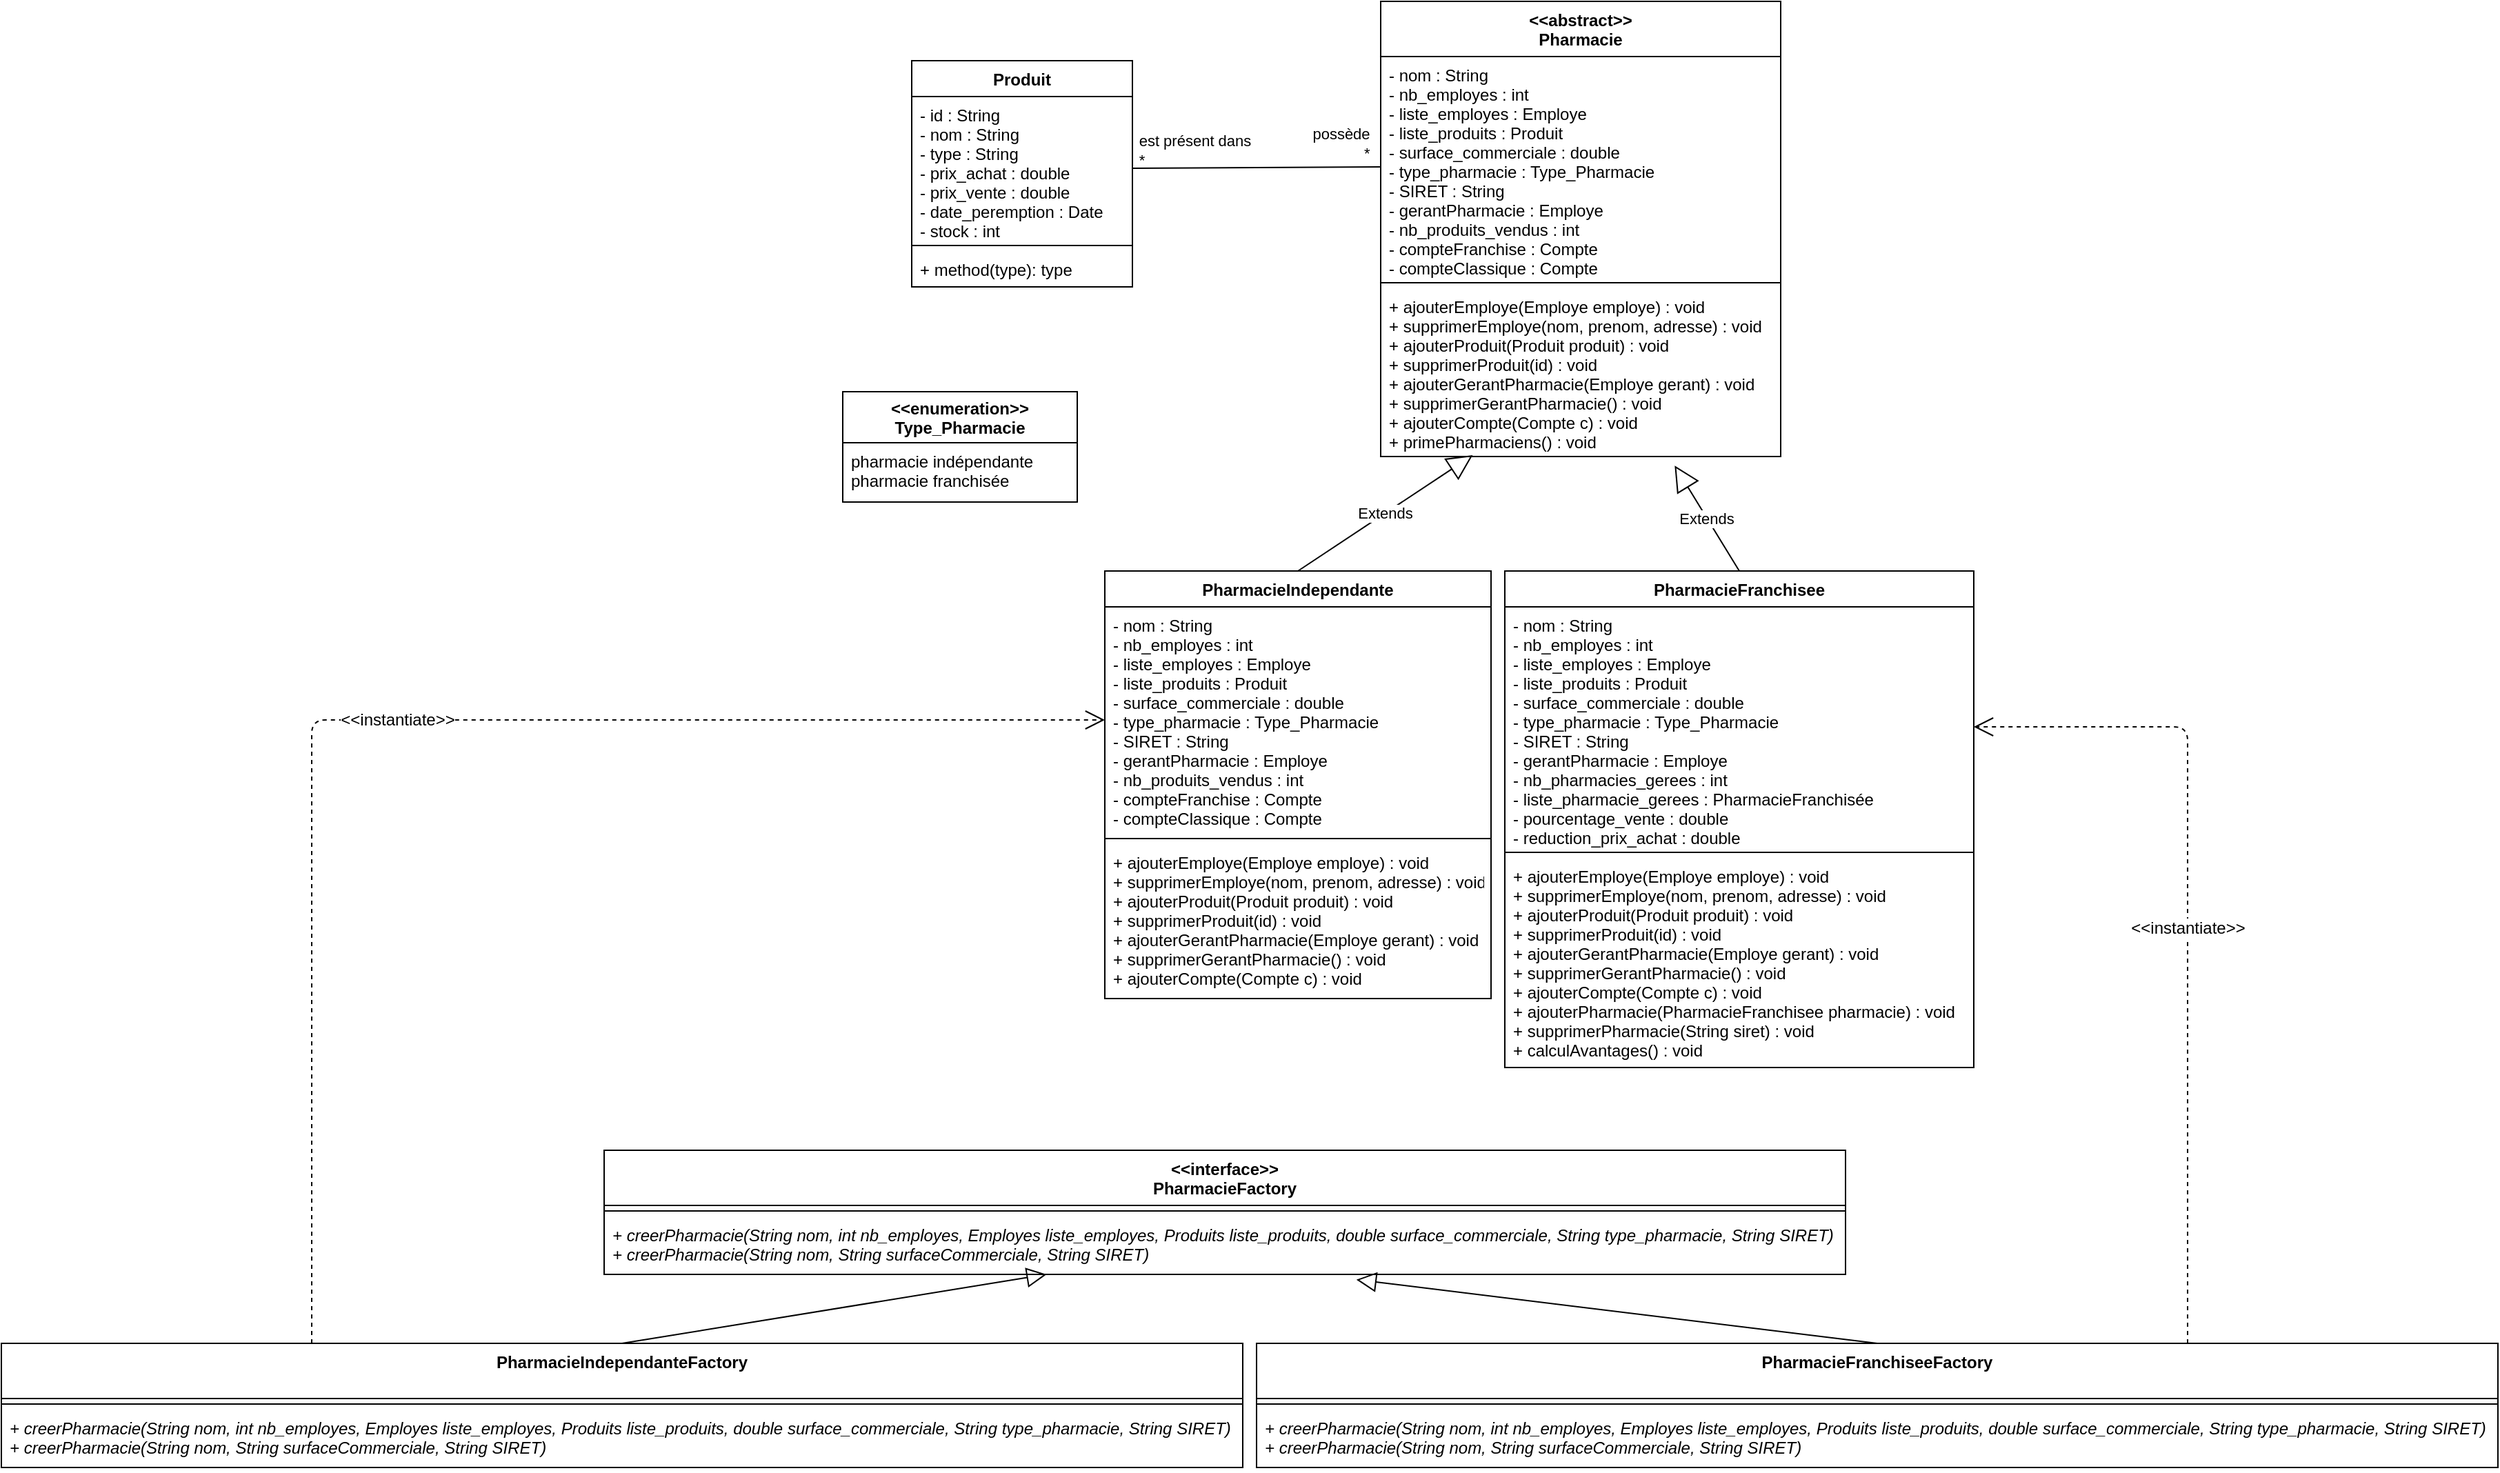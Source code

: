 <mxfile version="13.10.8" type="device"><diagram id="C5RBs43oDa-KdzZeNtuy" name="Page-1"><mxGraphModel dx="2048" dy="682" grid="1" gridSize="10" guides="1" tooltips="1" connect="1" arrows="1" fold="1" page="1" pageScale="1" pageWidth="827" pageHeight="1169" math="0" shadow="0"><root><mxCell id="WIyWlLk6GJQsqaUBKTNV-0"/><mxCell id="WIyWlLk6GJQsqaUBKTNV-1" parent="WIyWlLk6GJQsqaUBKTNV-0"/><mxCell id="57h0DIONwAjRcnTA6J1A-1" value="Produit" style="swimlane;fontStyle=1;align=center;verticalAlign=top;childLayout=stackLayout;horizontal=1;startSize=26;horizontalStack=0;resizeParent=1;resizeParentMax=0;resizeLast=0;collapsible=1;marginBottom=0;" parent="WIyWlLk6GJQsqaUBKTNV-1" vertex="1"><mxGeometry x="160" y="70" width="160" height="164" as="geometry"/></mxCell><mxCell id="57h0DIONwAjRcnTA6J1A-2" value="- id : String&#10;- nom : String&#10;- type : String&#10;- prix_achat : double&#10;- prix_vente : double&#10;- date_peremption : Date&#10;- stock : int" style="text;strokeColor=none;fillColor=none;align=left;verticalAlign=top;spacingLeft=4;spacingRight=4;overflow=hidden;rotatable=0;points=[[0,0.5],[1,0.5]];portConstraint=eastwest;" parent="57h0DIONwAjRcnTA6J1A-1" vertex="1"><mxGeometry y="26" width="160" height="104" as="geometry"/></mxCell><mxCell id="57h0DIONwAjRcnTA6J1A-3" value="" style="line;strokeWidth=1;fillColor=none;align=left;verticalAlign=middle;spacingTop=-1;spacingLeft=3;spacingRight=3;rotatable=0;labelPosition=right;points=[];portConstraint=eastwest;" parent="57h0DIONwAjRcnTA6J1A-1" vertex="1"><mxGeometry y="130" width="160" height="8" as="geometry"/></mxCell><mxCell id="57h0DIONwAjRcnTA6J1A-4" value="+ method(type): type" style="text;strokeColor=none;fillColor=none;align=left;verticalAlign=top;spacingLeft=4;spacingRight=4;overflow=hidden;rotatable=0;points=[[0,0.5],[1,0.5]];portConstraint=eastwest;" parent="57h0DIONwAjRcnTA6J1A-1" vertex="1"><mxGeometry y="138" width="160" height="26" as="geometry"/></mxCell><mxCell id="57h0DIONwAjRcnTA6J1A-5" value="&lt;&lt;abstract&gt;&gt;&#10;Pharmacie" style="swimlane;fontStyle=1;align=center;verticalAlign=top;childLayout=stackLayout;horizontal=1;startSize=40;horizontalStack=0;resizeParent=1;resizeParentMax=0;resizeLast=0;collapsible=1;marginBottom=0;" parent="WIyWlLk6GJQsqaUBKTNV-1" vertex="1"><mxGeometry x="500" y="27" width="290" height="330" as="geometry"/></mxCell><mxCell id="57h0DIONwAjRcnTA6J1A-6" value="- nom : String&#10;- nb_employes : int&#10;- liste_employes : Employe&#10;- liste_produits : Produit&#10;- surface_commerciale : double&#10;- type_pharmacie : Type_Pharmacie&#10;- SIRET : String&#10;- gerantPharmacie : Employe&#10;- nb_produits_vendus : int&#10;- compteFranchise : Compte&#10;- compteClassique : Compte" style="text;strokeColor=none;fillColor=none;align=left;verticalAlign=top;spacingLeft=4;spacingRight=4;overflow=hidden;rotatable=0;points=[[0,0.5],[1,0.5]];portConstraint=eastwest;" parent="57h0DIONwAjRcnTA6J1A-5" vertex="1"><mxGeometry y="40" width="290" height="160" as="geometry"/></mxCell><mxCell id="57h0DIONwAjRcnTA6J1A-7" value="" style="line;strokeWidth=1;fillColor=none;align=left;verticalAlign=middle;spacingTop=-1;spacingLeft=3;spacingRight=3;rotatable=0;labelPosition=right;points=[];portConstraint=eastwest;" parent="57h0DIONwAjRcnTA6J1A-5" vertex="1"><mxGeometry y="200" width="290" height="8" as="geometry"/></mxCell><mxCell id="57h0DIONwAjRcnTA6J1A-8" value="+ ajouterEmploye(Employe employe) : void&#10;+ supprimerEmploye(nom, prenom, adresse) : void&#10;+ ajouterProduit(Produit produit) : void&#10;+ supprimerProduit(id) : void&#10;+ ajouterGerantPharmacie(Employe gerant) : void&#10;+ supprimerGerantPharmacie() : void&#10;+ ajouterCompte(Compte c) : void&#10;+ primePharmaciens() : void" style="text;strokeColor=none;fillColor=none;align=left;verticalAlign=top;spacingLeft=4;spacingRight=4;overflow=hidden;rotatable=0;points=[[0,0.5],[1,0.5]];portConstraint=eastwest;" parent="57h0DIONwAjRcnTA6J1A-5" vertex="1"><mxGeometry y="208" width="290" height="122" as="geometry"/></mxCell><mxCell id="57h0DIONwAjRcnTA6J1A-9" value="PharmacieIndependante" style="swimlane;fontStyle=1;align=center;verticalAlign=top;childLayout=stackLayout;horizontal=1;startSize=26;horizontalStack=0;resizeParent=1;resizeParentMax=0;resizeLast=0;collapsible=1;marginBottom=0;" parent="WIyWlLk6GJQsqaUBKTNV-1" vertex="1"><mxGeometry x="300" y="440" width="280" height="310" as="geometry"/></mxCell><mxCell id="57h0DIONwAjRcnTA6J1A-10" value="- nom : String&#10;- nb_employes : int&#10;- liste_employes : Employe&#10;- liste_produits : Produit&#10;- surface_commerciale : double&#10;- type_pharmacie : Type_Pharmacie&#10;- SIRET : String&#10;- gerantPharmacie : Employe&#10;- nb_produits_vendus : int&#10;- compteFranchise : Compte&#10;- compteClassique : Compte" style="text;strokeColor=none;fillColor=none;align=left;verticalAlign=top;spacingLeft=4;spacingRight=4;overflow=hidden;rotatable=0;points=[[0,0.5],[1,0.5]];portConstraint=eastwest;" parent="57h0DIONwAjRcnTA6J1A-9" vertex="1"><mxGeometry y="26" width="280" height="164" as="geometry"/></mxCell><mxCell id="57h0DIONwAjRcnTA6J1A-11" value="" style="line;strokeWidth=1;fillColor=none;align=left;verticalAlign=middle;spacingTop=-1;spacingLeft=3;spacingRight=3;rotatable=0;labelPosition=right;points=[];portConstraint=eastwest;" parent="57h0DIONwAjRcnTA6J1A-9" vertex="1"><mxGeometry y="190" width="280" height="8" as="geometry"/></mxCell><mxCell id="57h0DIONwAjRcnTA6J1A-12" value="+ ajouterEmploye(Employe employe) : void&#10;+ supprimerEmploye(nom, prenom, adresse) : void&#10;+ ajouterProduit(Produit produit) : void&#10;+ supprimerProduit(id) : void&#10;+ ajouterGerantPharmacie(Employe gerant) : void&#10;+ supprimerGerantPharmacie() : void&#10;+ ajouterCompte(Compte c) : void" style="text;strokeColor=none;fillColor=none;align=left;verticalAlign=top;spacingLeft=4;spacingRight=4;overflow=hidden;rotatable=0;points=[[0,0.5],[1,0.5]];portConstraint=eastwest;" parent="57h0DIONwAjRcnTA6J1A-9" vertex="1"><mxGeometry y="198" width="280" height="112" as="geometry"/></mxCell><mxCell id="57h0DIONwAjRcnTA6J1A-13" value="PharmacieFranchisee" style="swimlane;fontStyle=1;align=center;verticalAlign=top;childLayout=stackLayout;horizontal=1;startSize=26;horizontalStack=0;resizeParent=1;resizeParentMax=0;resizeLast=0;collapsible=1;marginBottom=0;" parent="WIyWlLk6GJQsqaUBKTNV-1" vertex="1"><mxGeometry x="590" y="440" width="340" height="360" as="geometry"/></mxCell><mxCell id="57h0DIONwAjRcnTA6J1A-14" value="- nom : String&#10;- nb_employes : int&#10;- liste_employes : Employe&#10;- liste_produits : Produit&#10;- surface_commerciale : double&#10;- type_pharmacie : Type_Pharmacie&#10;- SIRET : String&#10;- gerantPharmacie : Employe&#10;- nb_pharmacies_gerees : int&#10;- liste_pharmacie_gerees : PharmacieFranchisée&#10;- pourcentage_vente : double&#10;- reduction_prix_achat : double&#10;" style="text;strokeColor=none;fillColor=none;align=left;verticalAlign=top;spacingLeft=4;spacingRight=4;overflow=hidden;rotatable=0;points=[[0,0.5],[1,0.5]];portConstraint=eastwest;" parent="57h0DIONwAjRcnTA6J1A-13" vertex="1"><mxGeometry y="26" width="340" height="174" as="geometry"/></mxCell><mxCell id="57h0DIONwAjRcnTA6J1A-15" value="" style="line;strokeWidth=1;fillColor=none;align=left;verticalAlign=middle;spacingTop=-1;spacingLeft=3;spacingRight=3;rotatable=0;labelPosition=right;points=[];portConstraint=eastwest;" parent="57h0DIONwAjRcnTA6J1A-13" vertex="1"><mxGeometry y="200" width="340" height="8" as="geometry"/></mxCell><mxCell id="57h0DIONwAjRcnTA6J1A-16" value="+ ajouterEmploye(Employe employe) : void&#10;+ supprimerEmploye(nom, prenom, adresse) : void&#10;+ ajouterProduit(Produit produit) : void&#10;+ supprimerProduit(id) : void&#10;+ ajouterGerantPharmacie(Employe gerant) : void&#10;+ supprimerGerantPharmacie() : void&#10;+ ajouterCompte(Compte c) : void&#10;+ ajouterPharmacie(PharmacieFranchisee pharmacie) : void&#10;+ supprimerPharmacie(String siret) : void&#10;+ calculAvantages() : void" style="text;strokeColor=none;fillColor=none;align=left;verticalAlign=top;spacingLeft=4;spacingRight=4;overflow=hidden;rotatable=0;points=[[0,0.5],[1,0.5]];portConstraint=eastwest;" parent="57h0DIONwAjRcnTA6J1A-13" vertex="1"><mxGeometry y="208" width="340" height="152" as="geometry"/></mxCell><mxCell id="57h0DIONwAjRcnTA6J1A-35" value="Extends" style="endArrow=block;endSize=16;endFill=0;html=1;exitX=0.5;exitY=0;exitDx=0;exitDy=0;entryX=0.23;entryY=0.992;entryDx=0;entryDy=0;entryPerimeter=0;" parent="WIyWlLk6GJQsqaUBKTNV-1" source="57h0DIONwAjRcnTA6J1A-9" target="57h0DIONwAjRcnTA6J1A-8" edge="1"><mxGeometry width="160" relative="1" as="geometry"><mxPoint x="354" y="610" as="sourcePoint"/><mxPoint x="127.6" y="640.598" as="targetPoint"/></mxGeometry></mxCell><mxCell id="57h0DIONwAjRcnTA6J1A-36" value="Extends" style="endArrow=block;endSize=16;endFill=0;html=1;exitX=0.5;exitY=0;exitDx=0;exitDy=0;entryX=0.735;entryY=1.054;entryDx=0;entryDy=0;entryPerimeter=0;" parent="WIyWlLk6GJQsqaUBKTNV-1" source="57h0DIONwAjRcnTA6J1A-13" target="57h0DIONwAjRcnTA6J1A-8" edge="1"><mxGeometry width="160" relative="1" as="geometry"><mxPoint x="364" y="620" as="sourcePoint"/><mxPoint x="137.6" y="650.598" as="targetPoint"/></mxGeometry></mxCell><mxCell id="57h0DIONwAjRcnTA6J1A-49" value="&lt;&lt;enumeration&gt;&gt;&#10;Type_Pharmacie" style="swimlane;fontStyle=1;childLayout=stackLayout;horizontal=1;startSize=37;fillColor=none;horizontalStack=0;resizeParent=1;resizeParentMax=0;resizeLast=0;collapsible=1;marginBottom=0;" parent="WIyWlLk6GJQsqaUBKTNV-1" vertex="1"><mxGeometry x="110" y="310" width="170" height="80" as="geometry"/></mxCell><mxCell id="57h0DIONwAjRcnTA6J1A-50" value="pharmacie indépendante&#10;pharmacie franchisée" style="text;strokeColor=none;fillColor=none;align=left;verticalAlign=top;spacingLeft=4;spacingRight=4;overflow=hidden;rotatable=0;points=[[0,0.5],[1,0.5]];portConstraint=eastwest;" parent="57h0DIONwAjRcnTA6J1A-49" vertex="1"><mxGeometry y="37" width="170" height="43" as="geometry"/></mxCell><mxCell id="k_t0KSimlP1pCgttoNiv-0" value="&lt;&lt;interface&gt;&gt;&#10;PharmacieFactory" style="swimlane;fontStyle=1;align=center;verticalAlign=top;childLayout=stackLayout;horizontal=1;startSize=40;horizontalStack=0;resizeParent=1;resizeParentMax=0;resizeLast=0;collapsible=1;marginBottom=0;fontSize=12;" parent="WIyWlLk6GJQsqaUBKTNV-1" vertex="1"><mxGeometry x="-63" y="860" width="900" height="90" as="geometry"/></mxCell><mxCell id="k_t0KSimlP1pCgttoNiv-1" value="" style="line;strokeWidth=1;fillColor=none;align=left;verticalAlign=middle;spacingTop=-1;spacingLeft=3;spacingRight=3;rotatable=0;labelPosition=right;points=[];portConstraint=eastwest;" parent="k_t0KSimlP1pCgttoNiv-0" vertex="1"><mxGeometry y="40" width="900" height="8" as="geometry"/></mxCell><mxCell id="k_t0KSimlP1pCgttoNiv-2" value="+ creerPharmacie(String nom, int nb_employes, Employes liste_employes, Produits liste_produits, double surface_commerciale, String type_pharmacie, String SIRET)&#10;+ creerPharmacie(String nom, String surfaceCommerciale, String SIRET)" style="text;strokeColor=none;fillColor=none;align=left;verticalAlign=top;spacingLeft=4;spacingRight=4;overflow=hidden;rotatable=0;points=[[0,0.5],[1,0.5]];portConstraint=eastwest;fontStyle=2" parent="k_t0KSimlP1pCgttoNiv-0" vertex="1"><mxGeometry y="48" width="900" height="42" as="geometry"/></mxCell><mxCell id="k_t0KSimlP1pCgttoNiv-6" value="PharmacieIndependanteFactory" style="swimlane;fontStyle=1;align=center;verticalAlign=top;childLayout=stackLayout;horizontal=1;startSize=40;horizontalStack=0;resizeParent=1;resizeParentMax=0;resizeLast=0;collapsible=1;marginBottom=0;fontSize=12;" parent="WIyWlLk6GJQsqaUBKTNV-1" vertex="1"><mxGeometry x="-500" y="1000" width="900" height="90" as="geometry"/></mxCell><mxCell id="k_t0KSimlP1pCgttoNiv-7" value="" style="line;strokeWidth=1;fillColor=none;align=left;verticalAlign=middle;spacingTop=-1;spacingLeft=3;spacingRight=3;rotatable=0;labelPosition=right;points=[];portConstraint=eastwest;" parent="k_t0KSimlP1pCgttoNiv-6" vertex="1"><mxGeometry y="40" width="900" height="8" as="geometry"/></mxCell><mxCell id="k_t0KSimlP1pCgttoNiv-8" value="+ creerPharmacie(String nom, int nb_employes, Employes liste_employes, Produits liste_produits, double surface_commerciale, String type_pharmacie, String SIRET)&#10;+ creerPharmacie(String nom, String surfaceCommerciale, String SIRET)" style="text;strokeColor=none;fillColor=none;align=left;verticalAlign=top;spacingLeft=4;spacingRight=4;overflow=hidden;rotatable=0;points=[[0,0.5],[1,0.5]];portConstraint=eastwest;fontStyle=2" parent="k_t0KSimlP1pCgttoNiv-6" vertex="1"><mxGeometry y="48" width="900" height="42" as="geometry"/></mxCell><mxCell id="k_t0KSimlP1pCgttoNiv-9" value="PharmacieFranchiseeFactory" style="swimlane;fontStyle=1;align=center;verticalAlign=top;childLayout=stackLayout;horizontal=1;startSize=40;horizontalStack=0;resizeParent=1;resizeParentMax=0;resizeLast=0;collapsible=1;marginBottom=0;fontSize=12;" parent="WIyWlLk6GJQsqaUBKTNV-1" vertex="1"><mxGeometry x="410" y="1000" width="900" height="90" as="geometry"/></mxCell><mxCell id="k_t0KSimlP1pCgttoNiv-10" value="" style="line;strokeWidth=1;fillColor=none;align=left;verticalAlign=middle;spacingTop=-1;spacingLeft=3;spacingRight=3;rotatable=0;labelPosition=right;points=[];portConstraint=eastwest;" parent="k_t0KSimlP1pCgttoNiv-9" vertex="1"><mxGeometry y="40" width="900" height="8" as="geometry"/></mxCell><mxCell id="k_t0KSimlP1pCgttoNiv-11" value="+ creerPharmacie(String nom, int nb_employes, Employes liste_employes, Produits liste_produits, double surface_commerciale, String type_pharmacie, String SIRET)&#10;+ creerPharmacie(String nom, String surfaceCommerciale, String SIRET)" style="text;strokeColor=none;fillColor=none;align=left;verticalAlign=top;spacingLeft=4;spacingRight=4;overflow=hidden;rotatable=0;points=[[0,0.5],[1,0.5]];portConstraint=eastwest;fontStyle=2" parent="k_t0KSimlP1pCgttoNiv-9" vertex="1"><mxGeometry y="48" width="900" height="42" as="geometry"/></mxCell><mxCell id="k_t0KSimlP1pCgttoNiv-12" value="" style="endArrow=block;endFill=0;endSize=12;html=1;fontSize=12;exitX=0.5;exitY=0;exitDx=0;exitDy=0;" parent="WIyWlLk6GJQsqaUBKTNV-1" source="k_t0KSimlP1pCgttoNiv-6" target="k_t0KSimlP1pCgttoNiv-2" edge="1"><mxGeometry width="160" relative="1" as="geometry"><mxPoint x="-395" y="260" as="sourcePoint"/><mxPoint x="-30" y="160" as="targetPoint"/><Array as="points"/></mxGeometry></mxCell><mxCell id="k_t0KSimlP1pCgttoNiv-13" value="" style="endArrow=block;endFill=0;endSize=12;html=1;fontSize=12;exitX=0.5;exitY=0;exitDx=0;exitDy=0;entryX=0.606;entryY=1.091;entryDx=0;entryDy=0;entryPerimeter=0;" parent="WIyWlLk6GJQsqaUBKTNV-1" source="k_t0KSimlP1pCgttoNiv-9" target="k_t0KSimlP1pCgttoNiv-2" edge="1"><mxGeometry width="160" relative="1" as="geometry"><mxPoint x="-40" y="1010.0" as="sourcePoint"/><mxPoint x="337.654" y="940.0" as="targetPoint"/><Array as="points"/></mxGeometry></mxCell><mxCell id="k_t0KSimlP1pCgttoNiv-14" value="&amp;lt;&amp;lt;instantiate&amp;gt;&amp;gt;" style="endArrow=open;endSize=12;dashed=1;html=1;fontSize=12;exitX=0.25;exitY=0;exitDx=0;exitDy=0;entryX=0;entryY=0.5;entryDx=0;entryDy=0;" parent="WIyWlLk6GJQsqaUBKTNV-1" source="k_t0KSimlP1pCgttoNiv-6" target="57h0DIONwAjRcnTA6J1A-10" edge="1"><mxGeometry width="160" relative="1" as="geometry"><mxPoint x="-410.85" y="229.757" as="sourcePoint"/><mxPoint x="330" y="480" as="targetPoint"/><Array as="points"><mxPoint x="-275" y="548"/></Array></mxGeometry></mxCell><mxCell id="k_t0KSimlP1pCgttoNiv-15" value="&amp;lt;&amp;lt;instantiate&amp;gt;&amp;gt;" style="endArrow=open;endSize=12;dashed=1;html=1;fontSize=12;exitX=0.75;exitY=0;exitDx=0;exitDy=0;entryX=1;entryY=0.5;entryDx=0;entryDy=0;" parent="WIyWlLk6GJQsqaUBKTNV-1" source="k_t0KSimlP1pCgttoNiv-9" target="57h0DIONwAjRcnTA6J1A-14" edge="1"><mxGeometry width="160" relative="1" as="geometry"><mxPoint x="-275.0" y="920" as="sourcePoint"/><mxPoint x="350" y="483" as="targetPoint"/><Array as="points"><mxPoint x="1085" y="553"/></Array></mxGeometry></mxCell><mxCell id="Pr9tAukyCx8BpVpvoUAa-1" value="" style="endArrow=none;html=1;entryX=0;entryY=0.5;entryDx=0;entryDy=0;exitX=1;exitY=0.5;exitDx=0;exitDy=0;" edge="1" parent="WIyWlLk6GJQsqaUBKTNV-1" source="57h0DIONwAjRcnTA6J1A-2" target="57h0DIONwAjRcnTA6J1A-6"><mxGeometry width="50" height="50" relative="1" as="geometry"><mxPoint x="360" y="200" as="sourcePoint"/><mxPoint x="410" y="150" as="targetPoint"/></mxGeometry></mxCell><mxCell id="Pr9tAukyCx8BpVpvoUAa-2" value="possède&lt;br&gt;&lt;div style=&quot;text-align: right&quot;&gt;*&lt;/div&gt;" style="edgeLabel;html=1;align=center;verticalAlign=middle;resizable=0;points=[];labelBackgroundColor=none;" vertex="1" connectable="0" parent="Pr9tAukyCx8BpVpvoUAa-1"><mxGeometry x="0.55" y="-4" relative="1" as="geometry"><mxPoint x="10.98" y="-21.23" as="offset"/></mxGeometry></mxCell><mxCell id="Pr9tAukyCx8BpVpvoUAa-3" value="est présent dans&lt;br&gt;&lt;div style=&quot;text-align: left&quot;&gt;*&lt;/div&gt;" style="edgeLabel;html=1;align=center;verticalAlign=middle;resizable=0;points=[];labelBackgroundColor=none;" vertex="1" connectable="0" parent="Pr9tAukyCx8BpVpvoUAa-1"><mxGeometry x="-0.779" relative="1" as="geometry"><mxPoint x="24.57" y="-13.42" as="offset"/></mxGeometry></mxCell></root></mxGraphModel></diagram></mxfile>